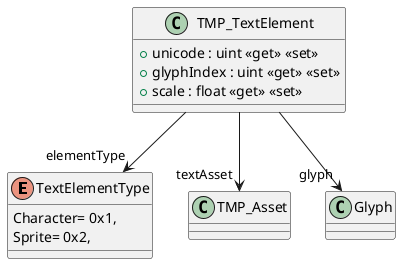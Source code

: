 @startuml
enum TextElementType {
    Character= 0x1,
    Sprite= 0x2,
}
class TMP_TextElement {
    + unicode : uint <<get>> <<set>>
    + glyphIndex : uint <<get>> <<set>>
    + scale : float <<get>> <<set>>
}
TMP_TextElement --> "elementType" TextElementType
TMP_TextElement --> "textAsset" TMP_Asset
TMP_TextElement --> "glyph" Glyph
@enduml
